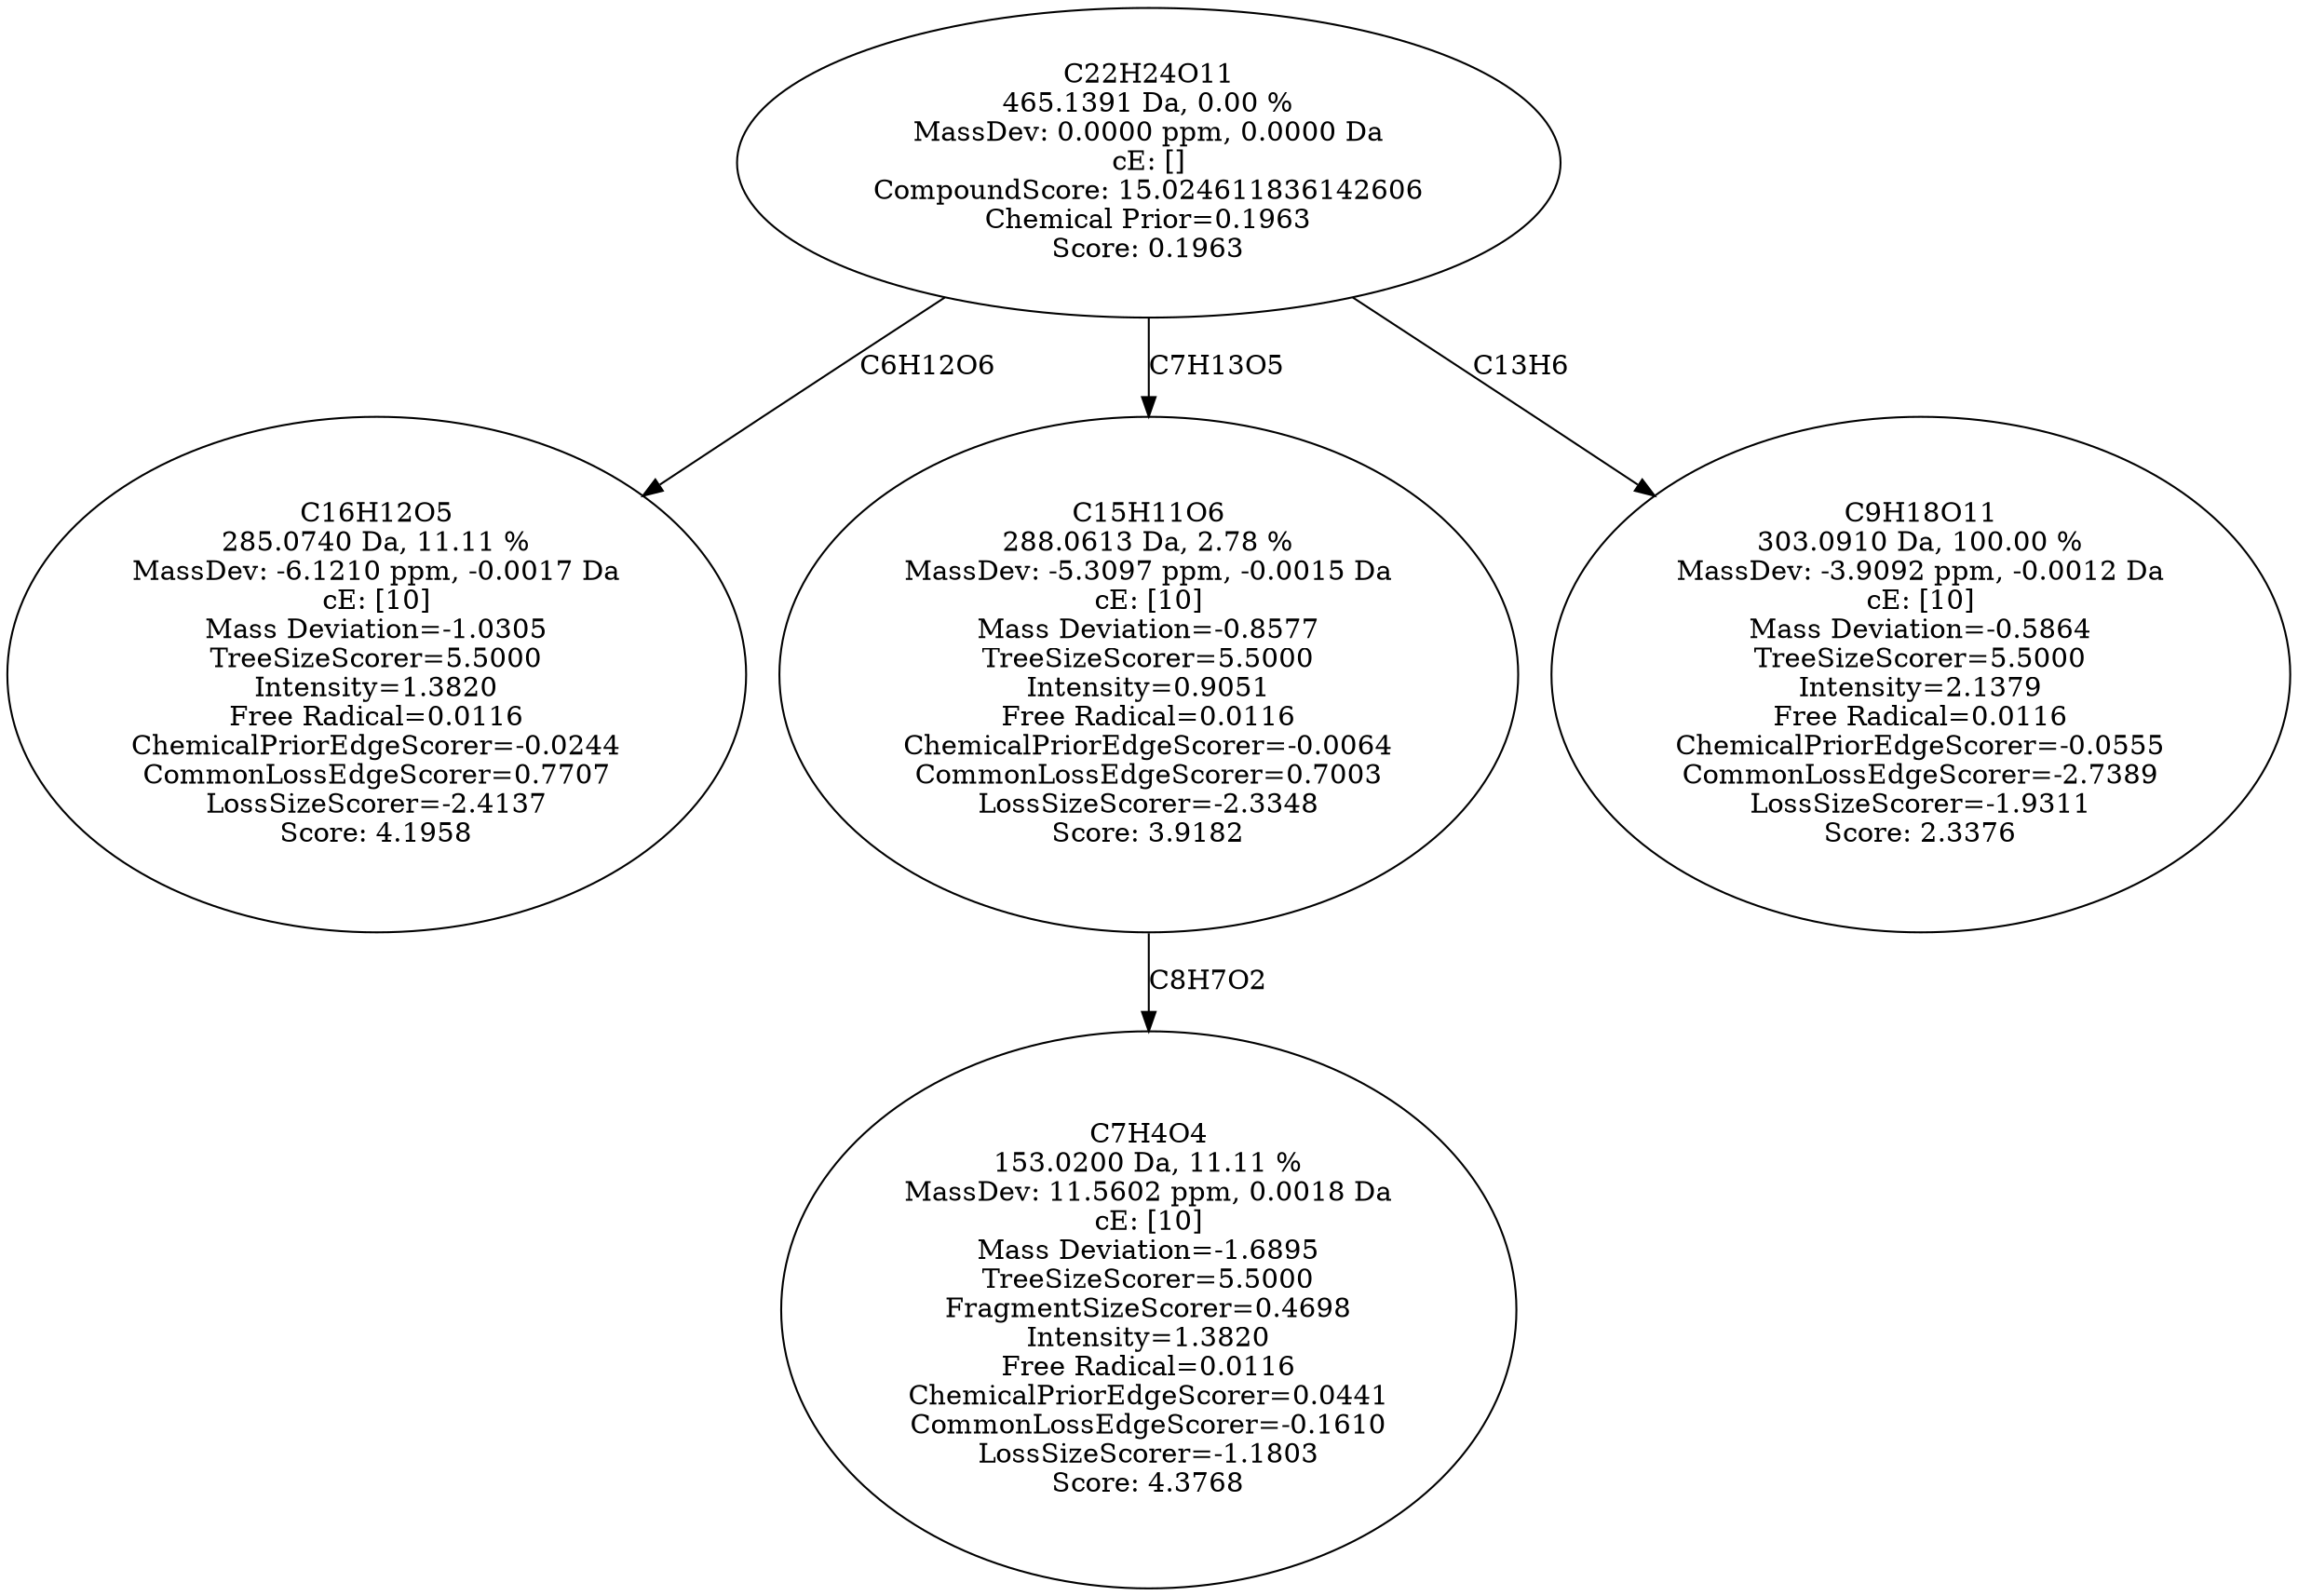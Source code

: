 strict digraph {
v1 [label="C16H12O5\n285.0740 Da, 11.11 %\nMassDev: -6.1210 ppm, -0.0017 Da\ncE: [10]\nMass Deviation=-1.0305\nTreeSizeScorer=5.5000\nIntensity=1.3820\nFree Radical=0.0116\nChemicalPriorEdgeScorer=-0.0244\nCommonLossEdgeScorer=0.7707\nLossSizeScorer=-2.4137\nScore: 4.1958"];
v2 [label="C7H4O4\n153.0200 Da, 11.11 %\nMassDev: 11.5602 ppm, 0.0018 Da\ncE: [10]\nMass Deviation=-1.6895\nTreeSizeScorer=5.5000\nFragmentSizeScorer=0.4698\nIntensity=1.3820\nFree Radical=0.0116\nChemicalPriorEdgeScorer=0.0441\nCommonLossEdgeScorer=-0.1610\nLossSizeScorer=-1.1803\nScore: 4.3768"];
v3 [label="C15H11O6\n288.0613 Da, 2.78 %\nMassDev: -5.3097 ppm, -0.0015 Da\ncE: [10]\nMass Deviation=-0.8577\nTreeSizeScorer=5.5000\nIntensity=0.9051\nFree Radical=0.0116\nChemicalPriorEdgeScorer=-0.0064\nCommonLossEdgeScorer=0.7003\nLossSizeScorer=-2.3348\nScore: 3.9182"];
v4 [label="C9H18O11\n303.0910 Da, 100.00 %\nMassDev: -3.9092 ppm, -0.0012 Da\ncE: [10]\nMass Deviation=-0.5864\nTreeSizeScorer=5.5000\nIntensity=2.1379\nFree Radical=0.0116\nChemicalPriorEdgeScorer=-0.0555\nCommonLossEdgeScorer=-2.7389\nLossSizeScorer=-1.9311\nScore: 2.3376"];
v5 [label="C22H24O11\n465.1391 Da, 0.00 %\nMassDev: 0.0000 ppm, 0.0000 Da\ncE: []\nCompoundScore: 15.024611836142606\nChemical Prior=0.1963\nScore: 0.1963"];
v5 -> v1 [label="C6H12O6"];
v3 -> v2 [label="C8H7O2"];
v5 -> v3 [label="C7H13O5"];
v5 -> v4 [label="C13H6"];
}